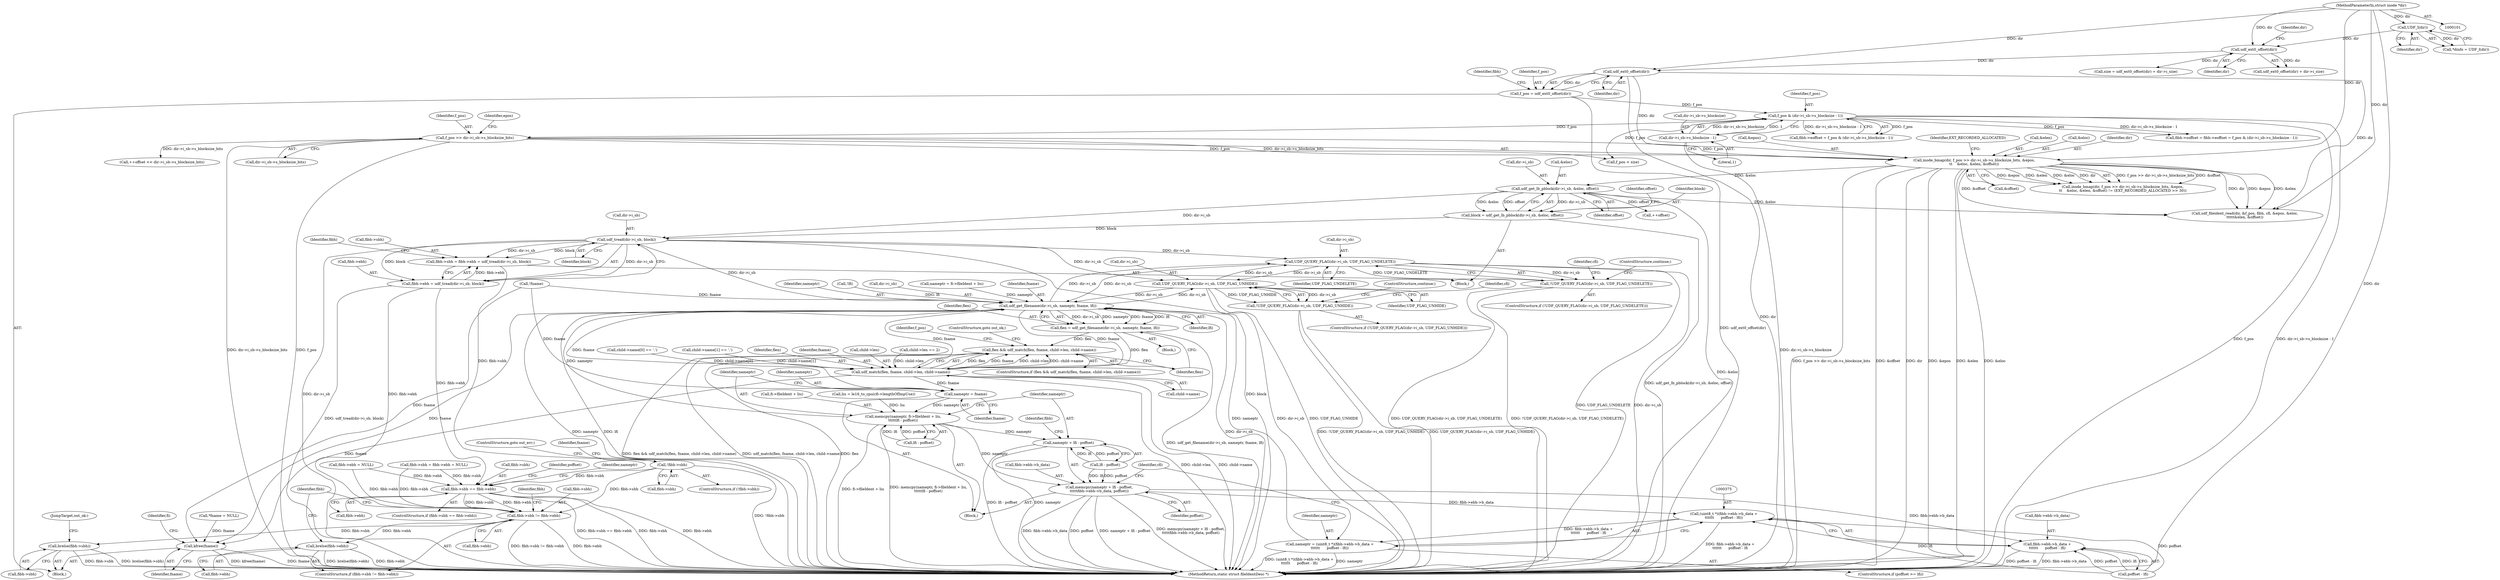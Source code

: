 digraph "0_linux_0e5cc9a40ada6046e6bc3bdfcd0c0d7e4b706b14_0@API" {
"1000281" [label="(Call,udf_tread(dir->i_sb, block))"];
"1000225" [label="(Call,udf_get_lb_pblock(dir->i_sb, &eloc, offset))"];
"1000202" [label="(Call,inode_bmap(dir, f_pos >> dir->i_sb->s_blocksize_bits, &epos,\n\t\t    &eloc, &elen, &offset))"];
"1000165" [label="(Call,udf_ext0_offset(dir))"];
"1000158" [label="(Call,udf_ext0_offset(dir))"];
"1000129" [label="(Call,UDF_I(dir))"];
"1000102" [label="(MethodParameterIn,struct inode *dir)"];
"1000204" [label="(Call,f_pos >> dir->i_sb->s_blocksize_bits)"];
"1000184" [label="(Call,f_pos & (dir->i_sb->s_blocksize - 1))"];
"1000163" [label="(Call,f_pos = udf_ext0_offset(dir))"];
"1000186" [label="(Call,dir->i_sb->s_blocksize - 1)"];
"1000223" [label="(Call,block = udf_get_lb_pblock(dir->i_sb, &eloc, offset))"];
"1000273" [label="(Call,fibh->sbh = fibh->ebh = udf_tread(dir->i_sb, block))"];
"1000287" [label="(Call,!fibh->sbh)"];
"1000338" [label="(Call,fibh->sbh == fibh->ebh)"];
"1000486" [label="(Call,fibh->sbh != fibh->ebh)"];
"1000493" [label="(Call,brelse(fibh->ebh))"];
"1000497" [label="(Call,brelse(fibh->sbh))"];
"1000277" [label="(Call,fibh->ebh = udf_tread(dir->i_sb, block))"];
"1000423" [label="(Call,UDF_QUERY_FLAG(dir->i_sb, UDF_FLAG_UNDELETE))"];
"1000422" [label="(Call,!UDF_QUERY_FLAG(dir->i_sb, UDF_FLAG_UNDELETE))"];
"1000440" [label="(Call,UDF_QUERY_FLAG(dir->i_sb, UDF_FLAG_UNHIDE))"];
"1000439" [label="(Call,!UDF_QUERY_FLAG(dir->i_sb, UDF_FLAG_UNHIDE))"];
"1000461" [label="(Call,udf_get_filename(dir->i_sb, nameptr, fname, lfi))"];
"1000387" [label="(Call,nameptr = fname)"];
"1000390" [label="(Call,memcpy(nameptr, fi->fileIdent + liu,\n\t\t\t\t\tlfi - poffset))"];
"1000400" [label="(Call,memcpy(nameptr + lfi - poffset,\n\t\t\t\t\tfibh->ebh->b_data, poffset))"];
"1000374" [label="(Call,(uint8_t *)(fibh->ebh->b_data +\n\t\t\t\t\t\t      poffset - lfi))"];
"1000372" [label="(Call,nameptr = (uint8_t *)(fibh->ebh->b_data +\n\t\t\t\t\t\t      poffset - lfi))"];
"1000376" [label="(Call,fibh->ebh->b_data +\n\t\t\t\t\t\t      poffset - lfi)"];
"1000401" [label="(Call,nameptr + lfi - poffset)"];
"1000459" [label="(Call,flen = udf_get_filename(dir->i_sb, nameptr, fname, lfi))"];
"1000469" [label="(Call,flen && udf_match(flen, fname, child->len, child->name))"];
"1000471" [label="(Call,udf_match(flen, fname, child->len, child->name))"];
"1000506" [label="(Call,kfree(fname))"];
"1000102" [label="(MethodParameterIn,struct inode *dir)"];
"1000510" [label="(MethodReturn,static struct fileIdentDesc *)"];
"1000433" [label="(Identifier,cfi)"];
"1000428" [label="(ControlStructure,continue;)"];
"1000377" [label="(Call,fibh->ebh->b_data)"];
"1000497" [label="(Call,brelse(fibh->sbh))"];
"1000372" [label="(Call,nameptr = (uint8_t *)(fibh->ebh->b_data +\n\t\t\t\t\t\t      poffset - lfi))"];
"1000273" [label="(Call,fibh->sbh = fibh->ebh = udf_tread(dir->i_sb, block))"];
"1000493" [label="(Call,brelse(fibh->ebh))"];
"1000456" [label="(Call,!lfi)"];
"1000187" [label="(Call,dir->i_sb->s_blocksize)"];
"1000287" [label="(Call,!fibh->sbh)"];
"1000401" [label="(Call,nameptr + lfi - poffset)"];
"1000439" [label="(Call,!UDF_QUERY_FLAG(dir->i_sb, UDF_FLAG_UNHIDE))"];
"1000226" [label="(Call,dir->i_sb)"];
"1000225" [label="(Call,udf_get_lb_pblock(dir->i_sb, &eloc, offset))"];
"1000461" [label="(Call,udf_get_filename(dir->i_sb, nameptr, fname, lfi))"];
"1000387" [label="(Call,nameptr = fname)"];
"1000298" [label="(Call,!fname)"];
"1000382" [label="(Call,poffset - lfi)"];
"1000220" [label="(Identifier,EXT_RECORDED_ALLOCATED)"];
"1000169" [label="(Identifier,fibh)"];
"1000223" [label="(Call,block = udf_get_lb_pblock(dir->i_sb, &eloc, offset))"];
"1000397" [label="(Call,lfi - poffset)"];
"1000291" [label="(ControlStructure,goto out_err;)"];
"1000421" [label="(ControlStructure,if (!UDF_QUERY_FLAG(dir->i_sb, UDF_FLAG_UNDELETE)))"];
"1000392" [label="(Call,fi->fileIdent + liu)"];
"1000477" [label="(Call,child->name)"];
"1000460" [label="(Identifier,flen)"];
"1000186" [label="(Call,dir->i_sb->s_blocksize - 1)"];
"1000206" [label="(Call,dir->i_sb->s_blocksize_bits)"];
"1000468" [label="(ControlStructure,if (flen && udf_match(flen, fname, child->len, child->name)))"];
"1000159" [label="(Identifier,dir)"];
"1000469" [label="(Call,flen && udf_match(flen, fname, child->len, child->name))"];
"1000490" [label="(Call,fibh->ebh)"];
"1000215" [label="(Call,&elen)"];
"1000462" [label="(Call,dir->i_sb)"];
"1000402" [label="(Identifier,nameptr)"];
"1000231" [label="(Identifier,offset)"];
"1000498" [label="(Call,fibh->sbh)"];
"1000236" [label="(Identifier,offset)"];
"1000388" [label="(Identifier,nameptr)"];
"1000302" [label="(Call,f_pos < size)"];
"1000411" [label="(Identifier,poffset)"];
"1000130" [label="(Identifier,dir)"];
"1000471" [label="(Call,udf_match(flen, fname, child->len, child->name))"];
"1000217" [label="(Call,&offset)"];
"1000486" [label="(Call,fibh->sbh != fibh->ebh)"];
"1000148" [label="(Call,child->name[1] == '.')"];
"1000235" [label="(Call,++offset)"];
"1000494" [label="(Call,fibh->ebh)"];
"1000289" [label="(Identifier,fibh)"];
"1000286" [label="(ControlStructure,if (!fibh->sbh))"];
"1000213" [label="(Call,&eloc)"];
"1000424" [label="(Call,dir->i_sb)"];
"1000408" [label="(Identifier,fibh)"];
"1000201" [label="(Call,inode_bmap(dir, f_pos >> dir->i_sb->s_blocksize_bits, &epos,\n\t\t    &eloc, &elen, &offset) != (EXT_RECORDED_ALLOCATED >> 30))"];
"1000303" [label="(Identifier,f_pos)"];
"1000184" [label="(Call,f_pos & (dir->i_sb->s_blocksize - 1))"];
"1000391" [label="(Identifier,nameptr)"];
"1000403" [label="(Call,lfi - poffset)"];
"1000472" [label="(Identifier,flen)"];
"1000285" [label="(Identifier,block)"];
"1000495" [label="(Identifier,fibh)"];
"1000161" [label="(Identifier,dir)"];
"1000368" [label="(ControlStructure,if (poffset >= lfi))"];
"1000212" [label="(Identifier,epos)"];
"1000357" [label="(Identifier,poffset)"];
"1000141" [label="(Call,child->name[0] == '.')"];
"1000400" [label="(Call,memcpy(nameptr + lfi - poffset,\n\t\t\t\t\tfibh->ebh->b_data, poffset))"];
"1000281" [label="(Call,udf_tread(dir->i_sb, block))"];
"1000192" [label="(Literal,1)"];
"1000229" [label="(Call,&eloc)"];
"1000507" [label="(Identifier,fname)"];
"1000346" [label="(Call,nameptr = fi->fileIdent + liu)"];
"1000467" [label="(Identifier,lfi)"];
"1000277" [label="(Call,fibh->ebh = udf_tread(dir->i_sb, block))"];
"1000445" [label="(ControlStructure,continue;)"];
"1000450" [label="(Identifier,cfi)"];
"1000274" [label="(Call,fibh->sbh)"];
"1000337" [label="(ControlStructure,if (fibh->sbh == fibh->ebh))"];
"1000427" [label="(Identifier,UDF_FLAG_UNDELETE)"];
"1000202" [label="(Call,inode_bmap(dir, f_pos >> dir->i_sb->s_blocksize_bits, &epos,\n\t\t    &eloc, &elen, &offset))"];
"1000347" [label="(Identifier,nameptr)"];
"1000509" [label="(Identifier,fi)"];
"1000444" [label="(Identifier,UDF_FLAG_UNHIDE)"];
"1000305" [label="(Block,)"];
"1000416" [label="(Identifier,cfi)"];
"1000338" [label="(Call,fibh->sbh == fibh->ebh)"];
"1000373" [label="(Identifier,nameptr)"];
"1000308" [label="(Call,udf_fileident_read(dir, &f_pos, fibh, cfi, &epos, &eloc,\n\t\t\t\t\t&elen, &offset))"];
"1000224" [label="(Identifier,block)"];
"1000459" [label="(Call,flen = udf_get_filename(dir->i_sb, nameptr, fname, lfi))"];
"1000374" [label="(Call,(uint8_t *)(fibh->ebh->b_data +\n\t\t\t\t\t\t      poffset - lfi))"];
"1000293" [label="(Identifier,fname)"];
"1000390" [label="(Call,memcpy(nameptr, fi->fileIdent + liu,\n\t\t\t\t\tlfi - poffset))"];
"1000480" [label="(ControlStructure,goto out_ok;)"];
"1000473" [label="(Identifier,fname)"];
"1000204" [label="(Call,f_pos >> dir->i_sb->s_blocksize_bits)"];
"1000167" [label="(Call,fibh->sbh = fibh->ebh = NULL)"];
"1000106" [label="(Block,)"];
"1000474" [label="(Call,child->len)"];
"1000501" [label="(JumpTarget,out_ok:)"];
"1000470" [label="(Identifier,flen)"];
"1000127" [label="(Call,*dinfo = UDF_I(dir))"];
"1000234" [label="(Call,++offset << dir->i_sb->s_blocksize_bits)"];
"1000203" [label="(Identifier,dir)"];
"1000185" [label="(Identifier,f_pos)"];
"1000163" [label="(Call,f_pos = udf_ext0_offset(dir))"];
"1000423" [label="(Call,UDF_QUERY_FLAG(dir->i_sb, UDF_FLAG_UNDELETE))"];
"1000180" [label="(Call,fibh->eoffset = f_pos & (dir->i_sb->s_blocksize - 1))"];
"1000487" [label="(Call,fibh->sbh)"];
"1000422" [label="(Call,!UDF_QUERY_FLAG(dir->i_sb, UDF_FLAG_UNDELETE))"];
"1000326" [label="(Call,liu = le16_to_cpu(cfi->lengthOfImpUse))"];
"1000466" [label="(Identifier,fname)"];
"1000158" [label="(Call,udf_ext0_offset(dir))"];
"1000376" [label="(Call,fibh->ebh->b_data +\n\t\t\t\t\t\t      poffset - lfi)"];
"1000499" [label="(Identifier,fibh)"];
"1000339" [label="(Call,fibh->sbh)"];
"1000282" [label="(Call,dir->i_sb)"];
"1000157" [label="(Call,udf_ext0_offset(dir) + dir->i_size)"];
"1000342" [label="(Call,fibh->ebh)"];
"1000199" [label="(Block,)"];
"1000438" [label="(ControlStructure,if (!UDF_QUERY_FLAG(dir->i_sb, UDF_FLAG_UNHIDE)))"];
"1000406" [label="(Call,fibh->ebh->b_data)"];
"1000278" [label="(Call,fibh->ebh)"];
"1000506" [label="(Call,kfree(fname))"];
"1000176" [label="(Call,fibh->soffset = fibh->eoffset = f_pos & (dir->i_sb->s_blocksize - 1))"];
"1000205" [label="(Identifier,f_pos)"];
"1000386" [label="(Block,)"];
"1000440" [label="(Call,UDF_QUERY_FLAG(dir->i_sb, UDF_FLAG_UNHIDE))"];
"1000129" [label="(Call,UDF_I(dir))"];
"1000211" [label="(Call,&epos)"];
"1000171" [label="(Call,fibh->ebh = NULL)"];
"1000115" [label="(Call,*fname = NULL)"];
"1000288" [label="(Call,fibh->sbh)"];
"1000465" [label="(Identifier,nameptr)"];
"1000441" [label="(Call,dir->i_sb)"];
"1000155" [label="(Call,size = udf_ext0_offset(dir) + dir->i_size)"];
"1000389" [label="(Identifier,fname)"];
"1000166" [label="(Identifier,dir)"];
"1000485" [label="(ControlStructure,if (fibh->sbh != fibh->ebh))"];
"1000165" [label="(Call,udf_ext0_offset(dir))"];
"1000135" [label="(Call,child->len == 2)"];
"1000164" [label="(Identifier,f_pos)"];
"1000281" -> "1000277"  [label="AST: "];
"1000281" -> "1000285"  [label="CFG: "];
"1000282" -> "1000281"  [label="AST: "];
"1000285" -> "1000281"  [label="AST: "];
"1000277" -> "1000281"  [label="CFG: "];
"1000281" -> "1000510"  [label="DDG: block"];
"1000281" -> "1000510"  [label="DDG: dir->i_sb"];
"1000281" -> "1000273"  [label="DDG: dir->i_sb"];
"1000281" -> "1000273"  [label="DDG: block"];
"1000281" -> "1000277"  [label="DDG: dir->i_sb"];
"1000281" -> "1000277"  [label="DDG: block"];
"1000225" -> "1000281"  [label="DDG: dir->i_sb"];
"1000223" -> "1000281"  [label="DDG: block"];
"1000281" -> "1000423"  [label="DDG: dir->i_sb"];
"1000281" -> "1000440"  [label="DDG: dir->i_sb"];
"1000281" -> "1000461"  [label="DDG: dir->i_sb"];
"1000225" -> "1000223"  [label="AST: "];
"1000225" -> "1000231"  [label="CFG: "];
"1000226" -> "1000225"  [label="AST: "];
"1000229" -> "1000225"  [label="AST: "];
"1000231" -> "1000225"  [label="AST: "];
"1000223" -> "1000225"  [label="CFG: "];
"1000225" -> "1000510"  [label="DDG: &eloc"];
"1000225" -> "1000223"  [label="DDG: dir->i_sb"];
"1000225" -> "1000223"  [label="DDG: &eloc"];
"1000225" -> "1000223"  [label="DDG: offset"];
"1000202" -> "1000225"  [label="DDG: &eloc"];
"1000225" -> "1000235"  [label="DDG: offset"];
"1000225" -> "1000308"  [label="DDG: &eloc"];
"1000202" -> "1000201"  [label="AST: "];
"1000202" -> "1000217"  [label="CFG: "];
"1000203" -> "1000202"  [label="AST: "];
"1000204" -> "1000202"  [label="AST: "];
"1000211" -> "1000202"  [label="AST: "];
"1000213" -> "1000202"  [label="AST: "];
"1000215" -> "1000202"  [label="AST: "];
"1000217" -> "1000202"  [label="AST: "];
"1000220" -> "1000202"  [label="CFG: "];
"1000202" -> "1000510"  [label="DDG: &offset"];
"1000202" -> "1000510"  [label="DDG: dir"];
"1000202" -> "1000510"  [label="DDG: &eloc"];
"1000202" -> "1000510"  [label="DDG: &epos"];
"1000202" -> "1000510"  [label="DDG: &elen"];
"1000202" -> "1000510"  [label="DDG: f_pos >> dir->i_sb->s_blocksize_bits"];
"1000202" -> "1000201"  [label="DDG: f_pos >> dir->i_sb->s_blocksize_bits"];
"1000202" -> "1000201"  [label="DDG: &offset"];
"1000202" -> "1000201"  [label="DDG: &epos"];
"1000202" -> "1000201"  [label="DDG: &elen"];
"1000202" -> "1000201"  [label="DDG: &eloc"];
"1000202" -> "1000201"  [label="DDG: dir"];
"1000165" -> "1000202"  [label="DDG: dir"];
"1000102" -> "1000202"  [label="DDG: dir"];
"1000204" -> "1000202"  [label="DDG: f_pos"];
"1000204" -> "1000202"  [label="DDG: dir->i_sb->s_blocksize_bits"];
"1000202" -> "1000308"  [label="DDG: dir"];
"1000202" -> "1000308"  [label="DDG: &epos"];
"1000202" -> "1000308"  [label="DDG: &elen"];
"1000202" -> "1000308"  [label="DDG: &offset"];
"1000165" -> "1000163"  [label="AST: "];
"1000165" -> "1000166"  [label="CFG: "];
"1000166" -> "1000165"  [label="AST: "];
"1000163" -> "1000165"  [label="CFG: "];
"1000165" -> "1000510"  [label="DDG: dir"];
"1000165" -> "1000163"  [label="DDG: dir"];
"1000158" -> "1000165"  [label="DDG: dir"];
"1000102" -> "1000165"  [label="DDG: dir"];
"1000165" -> "1000308"  [label="DDG: dir"];
"1000158" -> "1000157"  [label="AST: "];
"1000158" -> "1000159"  [label="CFG: "];
"1000159" -> "1000158"  [label="AST: "];
"1000161" -> "1000158"  [label="CFG: "];
"1000158" -> "1000155"  [label="DDG: dir"];
"1000158" -> "1000157"  [label="DDG: dir"];
"1000129" -> "1000158"  [label="DDG: dir"];
"1000102" -> "1000158"  [label="DDG: dir"];
"1000129" -> "1000127"  [label="AST: "];
"1000129" -> "1000130"  [label="CFG: "];
"1000130" -> "1000129"  [label="AST: "];
"1000127" -> "1000129"  [label="CFG: "];
"1000129" -> "1000127"  [label="DDG: dir"];
"1000102" -> "1000129"  [label="DDG: dir"];
"1000102" -> "1000101"  [label="AST: "];
"1000102" -> "1000510"  [label="DDG: dir"];
"1000102" -> "1000308"  [label="DDG: dir"];
"1000204" -> "1000206"  [label="CFG: "];
"1000205" -> "1000204"  [label="AST: "];
"1000206" -> "1000204"  [label="AST: "];
"1000212" -> "1000204"  [label="CFG: "];
"1000204" -> "1000510"  [label="DDG: dir->i_sb->s_blocksize_bits"];
"1000204" -> "1000510"  [label="DDG: f_pos"];
"1000184" -> "1000204"  [label="DDG: f_pos"];
"1000204" -> "1000234"  [label="DDG: dir->i_sb->s_blocksize_bits"];
"1000204" -> "1000302"  [label="DDG: f_pos"];
"1000184" -> "1000180"  [label="AST: "];
"1000184" -> "1000186"  [label="CFG: "];
"1000185" -> "1000184"  [label="AST: "];
"1000186" -> "1000184"  [label="AST: "];
"1000180" -> "1000184"  [label="CFG: "];
"1000184" -> "1000510"  [label="DDG: dir->i_sb->s_blocksize - 1"];
"1000184" -> "1000510"  [label="DDG: f_pos"];
"1000184" -> "1000176"  [label="DDG: f_pos"];
"1000184" -> "1000176"  [label="DDG: dir->i_sb->s_blocksize - 1"];
"1000184" -> "1000180"  [label="DDG: f_pos"];
"1000184" -> "1000180"  [label="DDG: dir->i_sb->s_blocksize - 1"];
"1000163" -> "1000184"  [label="DDG: f_pos"];
"1000186" -> "1000184"  [label="DDG: dir->i_sb->s_blocksize"];
"1000186" -> "1000184"  [label="DDG: 1"];
"1000184" -> "1000302"  [label="DDG: f_pos"];
"1000163" -> "1000106"  [label="AST: "];
"1000164" -> "1000163"  [label="AST: "];
"1000169" -> "1000163"  [label="CFG: "];
"1000163" -> "1000510"  [label="DDG: udf_ext0_offset(dir)"];
"1000186" -> "1000192"  [label="CFG: "];
"1000187" -> "1000186"  [label="AST: "];
"1000192" -> "1000186"  [label="AST: "];
"1000186" -> "1000510"  [label="DDG: dir->i_sb->s_blocksize"];
"1000223" -> "1000199"  [label="AST: "];
"1000224" -> "1000223"  [label="AST: "];
"1000236" -> "1000223"  [label="CFG: "];
"1000223" -> "1000510"  [label="DDG: udf_get_lb_pblock(dir->i_sb, &eloc, offset)"];
"1000273" -> "1000199"  [label="AST: "];
"1000273" -> "1000277"  [label="CFG: "];
"1000274" -> "1000273"  [label="AST: "];
"1000277" -> "1000273"  [label="AST: "];
"1000289" -> "1000273"  [label="CFG: "];
"1000277" -> "1000273"  [label="DDG: fibh->ebh"];
"1000273" -> "1000287"  [label="DDG: fibh->sbh"];
"1000287" -> "1000286"  [label="AST: "];
"1000287" -> "1000288"  [label="CFG: "];
"1000288" -> "1000287"  [label="AST: "];
"1000291" -> "1000287"  [label="CFG: "];
"1000293" -> "1000287"  [label="CFG: "];
"1000287" -> "1000510"  [label="DDG: !fibh->sbh"];
"1000287" -> "1000338"  [label="DDG: fibh->sbh"];
"1000287" -> "1000486"  [label="DDG: fibh->sbh"];
"1000338" -> "1000337"  [label="AST: "];
"1000338" -> "1000342"  [label="CFG: "];
"1000339" -> "1000338"  [label="AST: "];
"1000342" -> "1000338"  [label="AST: "];
"1000347" -> "1000338"  [label="CFG: "];
"1000357" -> "1000338"  [label="CFG: "];
"1000338" -> "1000510"  [label="DDG: fibh->sbh"];
"1000338" -> "1000510"  [label="DDG: fibh->sbh == fibh->ebh"];
"1000338" -> "1000510"  [label="DDG: fibh->ebh"];
"1000167" -> "1000338"  [label="DDG: fibh->sbh"];
"1000171" -> "1000338"  [label="DDG: fibh->ebh"];
"1000277" -> "1000338"  [label="DDG: fibh->ebh"];
"1000338" -> "1000486"  [label="DDG: fibh->sbh"];
"1000338" -> "1000486"  [label="DDG: fibh->ebh"];
"1000486" -> "1000485"  [label="AST: "];
"1000486" -> "1000490"  [label="CFG: "];
"1000487" -> "1000486"  [label="AST: "];
"1000490" -> "1000486"  [label="AST: "];
"1000495" -> "1000486"  [label="CFG: "];
"1000499" -> "1000486"  [label="CFG: "];
"1000486" -> "1000510"  [label="DDG: fibh->sbh != fibh->ebh"];
"1000486" -> "1000510"  [label="DDG: fibh->ebh"];
"1000167" -> "1000486"  [label="DDG: fibh->sbh"];
"1000171" -> "1000486"  [label="DDG: fibh->ebh"];
"1000277" -> "1000486"  [label="DDG: fibh->ebh"];
"1000486" -> "1000493"  [label="DDG: fibh->ebh"];
"1000486" -> "1000497"  [label="DDG: fibh->sbh"];
"1000493" -> "1000485"  [label="AST: "];
"1000493" -> "1000494"  [label="CFG: "];
"1000494" -> "1000493"  [label="AST: "];
"1000499" -> "1000493"  [label="CFG: "];
"1000493" -> "1000510"  [label="DDG: fibh->ebh"];
"1000493" -> "1000510"  [label="DDG: brelse(fibh->ebh)"];
"1000497" -> "1000106"  [label="AST: "];
"1000497" -> "1000498"  [label="CFG: "];
"1000498" -> "1000497"  [label="AST: "];
"1000501" -> "1000497"  [label="CFG: "];
"1000497" -> "1000510"  [label="DDG: fibh->sbh"];
"1000497" -> "1000510"  [label="DDG: brelse(fibh->sbh)"];
"1000278" -> "1000277"  [label="AST: "];
"1000277" -> "1000510"  [label="DDG: udf_tread(dir->i_sb, block)"];
"1000423" -> "1000422"  [label="AST: "];
"1000423" -> "1000427"  [label="CFG: "];
"1000424" -> "1000423"  [label="AST: "];
"1000427" -> "1000423"  [label="AST: "];
"1000422" -> "1000423"  [label="CFG: "];
"1000423" -> "1000510"  [label="DDG: UDF_FLAG_UNDELETE"];
"1000423" -> "1000510"  [label="DDG: dir->i_sb"];
"1000423" -> "1000422"  [label="DDG: dir->i_sb"];
"1000423" -> "1000422"  [label="DDG: UDF_FLAG_UNDELETE"];
"1000461" -> "1000423"  [label="DDG: dir->i_sb"];
"1000440" -> "1000423"  [label="DDG: dir->i_sb"];
"1000423" -> "1000440"  [label="DDG: dir->i_sb"];
"1000423" -> "1000461"  [label="DDG: dir->i_sb"];
"1000422" -> "1000421"  [label="AST: "];
"1000428" -> "1000422"  [label="CFG: "];
"1000433" -> "1000422"  [label="CFG: "];
"1000422" -> "1000510"  [label="DDG: UDF_QUERY_FLAG(dir->i_sb, UDF_FLAG_UNDELETE)"];
"1000422" -> "1000510"  [label="DDG: !UDF_QUERY_FLAG(dir->i_sb, UDF_FLAG_UNDELETE)"];
"1000440" -> "1000439"  [label="AST: "];
"1000440" -> "1000444"  [label="CFG: "];
"1000441" -> "1000440"  [label="AST: "];
"1000444" -> "1000440"  [label="AST: "];
"1000439" -> "1000440"  [label="CFG: "];
"1000440" -> "1000510"  [label="DDG: dir->i_sb"];
"1000440" -> "1000510"  [label="DDG: UDF_FLAG_UNHIDE"];
"1000440" -> "1000439"  [label="DDG: dir->i_sb"];
"1000440" -> "1000439"  [label="DDG: UDF_FLAG_UNHIDE"];
"1000461" -> "1000440"  [label="DDG: dir->i_sb"];
"1000440" -> "1000461"  [label="DDG: dir->i_sb"];
"1000439" -> "1000438"  [label="AST: "];
"1000445" -> "1000439"  [label="CFG: "];
"1000450" -> "1000439"  [label="CFG: "];
"1000439" -> "1000510"  [label="DDG: UDF_QUERY_FLAG(dir->i_sb, UDF_FLAG_UNHIDE)"];
"1000439" -> "1000510"  [label="DDG: !UDF_QUERY_FLAG(dir->i_sb, UDF_FLAG_UNHIDE)"];
"1000461" -> "1000459"  [label="AST: "];
"1000461" -> "1000467"  [label="CFG: "];
"1000462" -> "1000461"  [label="AST: "];
"1000465" -> "1000461"  [label="AST: "];
"1000466" -> "1000461"  [label="AST: "];
"1000467" -> "1000461"  [label="AST: "];
"1000459" -> "1000461"  [label="CFG: "];
"1000461" -> "1000510"  [label="DDG: nameptr"];
"1000461" -> "1000510"  [label="DDG: lfi"];
"1000461" -> "1000510"  [label="DDG: dir->i_sb"];
"1000461" -> "1000387"  [label="DDG: fname"];
"1000461" -> "1000459"  [label="DDG: dir->i_sb"];
"1000461" -> "1000459"  [label="DDG: nameptr"];
"1000461" -> "1000459"  [label="DDG: fname"];
"1000461" -> "1000459"  [label="DDG: lfi"];
"1000346" -> "1000461"  [label="DDG: nameptr"];
"1000372" -> "1000461"  [label="DDG: nameptr"];
"1000390" -> "1000461"  [label="DDG: nameptr"];
"1000298" -> "1000461"  [label="DDG: fname"];
"1000471" -> "1000461"  [label="DDG: fname"];
"1000456" -> "1000461"  [label="DDG: lfi"];
"1000461" -> "1000471"  [label="DDG: fname"];
"1000461" -> "1000506"  [label="DDG: fname"];
"1000387" -> "1000386"  [label="AST: "];
"1000387" -> "1000389"  [label="CFG: "];
"1000388" -> "1000387"  [label="AST: "];
"1000389" -> "1000387"  [label="AST: "];
"1000391" -> "1000387"  [label="CFG: "];
"1000298" -> "1000387"  [label="DDG: fname"];
"1000471" -> "1000387"  [label="DDG: fname"];
"1000387" -> "1000390"  [label="DDG: nameptr"];
"1000390" -> "1000386"  [label="AST: "];
"1000390" -> "1000397"  [label="CFG: "];
"1000391" -> "1000390"  [label="AST: "];
"1000392" -> "1000390"  [label="AST: "];
"1000397" -> "1000390"  [label="AST: "];
"1000402" -> "1000390"  [label="CFG: "];
"1000390" -> "1000510"  [label="DDG: fi->fileIdent + liu"];
"1000390" -> "1000510"  [label="DDG: memcpy(nameptr, fi->fileIdent + liu,\n\t\t\t\t\tlfi - poffset)"];
"1000326" -> "1000390"  [label="DDG: liu"];
"1000397" -> "1000390"  [label="DDG: lfi"];
"1000397" -> "1000390"  [label="DDG: poffset"];
"1000390" -> "1000400"  [label="DDG: nameptr"];
"1000390" -> "1000401"  [label="DDG: nameptr"];
"1000400" -> "1000386"  [label="AST: "];
"1000400" -> "1000411"  [label="CFG: "];
"1000401" -> "1000400"  [label="AST: "];
"1000406" -> "1000400"  [label="AST: "];
"1000411" -> "1000400"  [label="AST: "];
"1000416" -> "1000400"  [label="CFG: "];
"1000400" -> "1000510"  [label="DDG: poffset"];
"1000400" -> "1000510"  [label="DDG: nameptr + lfi - poffset"];
"1000400" -> "1000510"  [label="DDG: memcpy(nameptr + lfi - poffset,\n\t\t\t\t\tfibh->ebh->b_data, poffset)"];
"1000400" -> "1000510"  [label="DDG: fibh->ebh->b_data"];
"1000400" -> "1000374"  [label="DDG: fibh->ebh->b_data"];
"1000400" -> "1000376"  [label="DDG: fibh->ebh->b_data"];
"1000403" -> "1000400"  [label="DDG: lfi"];
"1000403" -> "1000400"  [label="DDG: poffset"];
"1000374" -> "1000372"  [label="AST: "];
"1000374" -> "1000376"  [label="CFG: "];
"1000375" -> "1000374"  [label="AST: "];
"1000376" -> "1000374"  [label="AST: "];
"1000372" -> "1000374"  [label="CFG: "];
"1000374" -> "1000510"  [label="DDG: fibh->ebh->b_data +\n\t\t\t\t\t\t      poffset - lfi"];
"1000374" -> "1000372"  [label="DDG: fibh->ebh->b_data +\n\t\t\t\t\t\t      poffset - lfi"];
"1000382" -> "1000374"  [label="DDG: poffset"];
"1000382" -> "1000374"  [label="DDG: lfi"];
"1000372" -> "1000368"  [label="AST: "];
"1000373" -> "1000372"  [label="AST: "];
"1000416" -> "1000372"  [label="CFG: "];
"1000372" -> "1000510"  [label="DDG: nameptr"];
"1000372" -> "1000510"  [label="DDG: (uint8_t *)(fibh->ebh->b_data +\n\t\t\t\t\t\t      poffset - lfi)"];
"1000376" -> "1000382"  [label="CFG: "];
"1000377" -> "1000376"  [label="AST: "];
"1000382" -> "1000376"  [label="AST: "];
"1000376" -> "1000510"  [label="DDG: fibh->ebh->b_data"];
"1000376" -> "1000510"  [label="DDG: poffset - lfi"];
"1000382" -> "1000376"  [label="DDG: poffset"];
"1000382" -> "1000376"  [label="DDG: lfi"];
"1000401" -> "1000403"  [label="CFG: "];
"1000402" -> "1000401"  [label="AST: "];
"1000403" -> "1000401"  [label="AST: "];
"1000408" -> "1000401"  [label="CFG: "];
"1000401" -> "1000510"  [label="DDG: nameptr"];
"1000401" -> "1000510"  [label="DDG: lfi - poffset"];
"1000403" -> "1000401"  [label="DDG: lfi"];
"1000403" -> "1000401"  [label="DDG: poffset"];
"1000459" -> "1000305"  [label="AST: "];
"1000460" -> "1000459"  [label="AST: "];
"1000470" -> "1000459"  [label="CFG: "];
"1000459" -> "1000510"  [label="DDG: udf_get_filename(dir->i_sb, nameptr, fname, lfi)"];
"1000459" -> "1000469"  [label="DDG: flen"];
"1000459" -> "1000471"  [label="DDG: flen"];
"1000469" -> "1000468"  [label="AST: "];
"1000469" -> "1000470"  [label="CFG: "];
"1000469" -> "1000471"  [label="CFG: "];
"1000470" -> "1000469"  [label="AST: "];
"1000471" -> "1000469"  [label="AST: "];
"1000303" -> "1000469"  [label="CFG: "];
"1000480" -> "1000469"  [label="CFG: "];
"1000469" -> "1000510"  [label="DDG: flen && udf_match(flen, fname, child->len, child->name)"];
"1000469" -> "1000510"  [label="DDG: udf_match(flen, fname, child->len, child->name)"];
"1000469" -> "1000510"  [label="DDG: flen"];
"1000471" -> "1000469"  [label="DDG: flen"];
"1000471" -> "1000469"  [label="DDG: fname"];
"1000471" -> "1000469"  [label="DDG: child->len"];
"1000471" -> "1000469"  [label="DDG: child->name"];
"1000471" -> "1000477"  [label="CFG: "];
"1000472" -> "1000471"  [label="AST: "];
"1000473" -> "1000471"  [label="AST: "];
"1000474" -> "1000471"  [label="AST: "];
"1000477" -> "1000471"  [label="AST: "];
"1000471" -> "1000510"  [label="DDG: child->len"];
"1000471" -> "1000510"  [label="DDG: child->name"];
"1000135" -> "1000471"  [label="DDG: child->len"];
"1000141" -> "1000471"  [label="DDG: child->name[0]"];
"1000148" -> "1000471"  [label="DDG: child->name[1]"];
"1000471" -> "1000506"  [label="DDG: fname"];
"1000506" -> "1000106"  [label="AST: "];
"1000506" -> "1000507"  [label="CFG: "];
"1000507" -> "1000506"  [label="AST: "];
"1000509" -> "1000506"  [label="CFG: "];
"1000506" -> "1000510"  [label="DDG: kfree(fname)"];
"1000506" -> "1000510"  [label="DDG: fname"];
"1000298" -> "1000506"  [label="DDG: fname"];
"1000115" -> "1000506"  [label="DDG: fname"];
}
